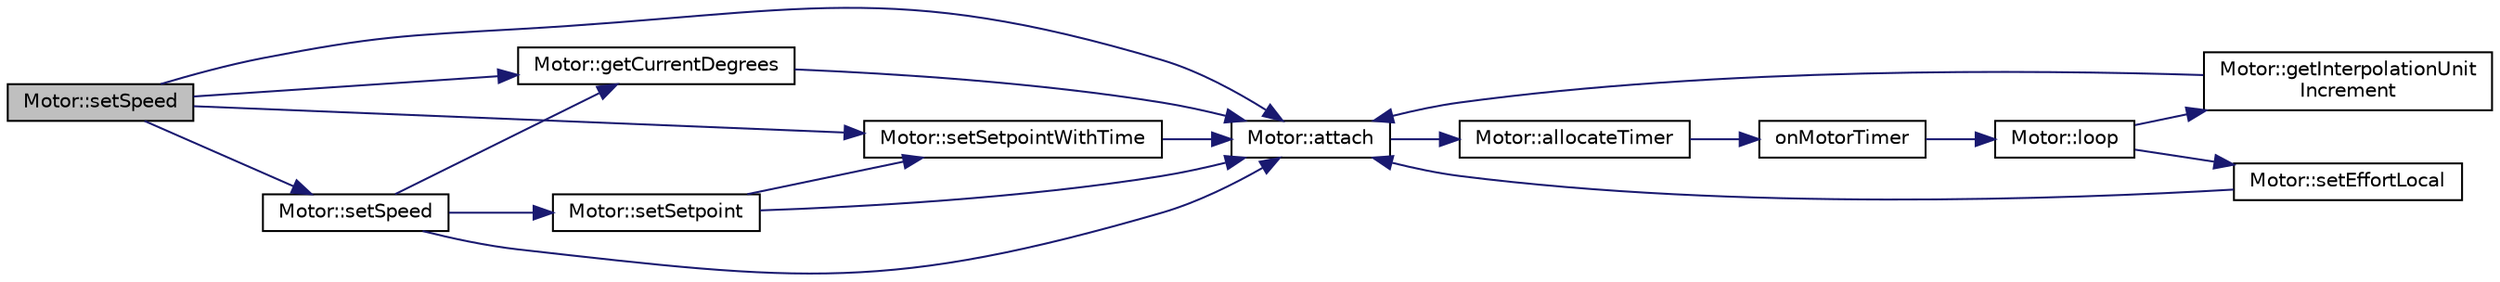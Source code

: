 digraph "Motor::setSpeed"
{
 // LATEX_PDF_SIZE
  edge [fontname="Helvetica",fontsize="10",labelfontname="Helvetica",labelfontsize="10"];
  node [fontname="Helvetica",fontsize="10",shape=record];
  rankdir="LR";
  Node1 [label="Motor::setSpeed",height=0.2,width=0.4,color="black", fillcolor="grey75", style="filled", fontcolor="black",tooltip=" "];
  Node1 -> Node2 [color="midnightblue",fontsize="10",style="solid",fontname="Helvetica"];
  Node2 [label="Motor::attach",height=0.2,width=0.4,color="black", fillcolor="white", style="filled",URL="$classMotor.html#a1d359b5a58005e36f3eef43dcd929da7",tooltip="Attach the motors hardware."];
  Node2 -> Node3 [color="midnightblue",fontsize="10",style="solid",fontname="Helvetica"];
  Node3 [label="Motor::allocateTimer",height=0.2,width=0.4,color="black", fillcolor="white", style="filled",URL="$classMotor.html#aa5dbe98f9cbaebd430bf1b7841d4bbc0",tooltip=" "];
  Node3 -> Node4 [color="midnightblue",fontsize="10",style="solid",fontname="Helvetica"];
  Node4 [label="onMotorTimer",height=0.2,width=0.4,color="black", fillcolor="white", style="filled",URL="$Motor_8cpp.html#adb66b9c7a2544338725556bce116d5df",tooltip=" "];
  Node4 -> Node5 [color="midnightblue",fontsize="10",style="solid",fontname="Helvetica"];
  Node5 [label="Motor::loop",height=0.2,width=0.4,color="black", fillcolor="white", style="filled",URL="$classMotor.html#a2db9c1833fe2b9e5b1b1e4b9e5d4c4ee",tooltip=" "];
  Node5 -> Node6 [color="midnightblue",fontsize="10",style="solid",fontname="Helvetica"];
  Node6 [label="Motor::getInterpolationUnit\lIncrement",height=0.2,width=0.4,color="black", fillcolor="white", style="filled",URL="$classMotor.html#aee3b24180cc7221ab63e1c2c32363693",tooltip=" "];
  Node6 -> Node2 [color="midnightblue",fontsize="10",style="solid",fontname="Helvetica"];
  Node5 -> Node7 [color="midnightblue",fontsize="10",style="solid",fontname="Helvetica"];
  Node7 [label="Motor::setEffortLocal",height=0.2,width=0.4,color="black", fillcolor="white", style="filled",URL="$classMotor.html#adc069b762efb5288612fa03b00c86dbf",tooltip=" "];
  Node7 -> Node2 [color="midnightblue",fontsize="10",style="solid",fontname="Helvetica"];
  Node1 -> Node8 [color="midnightblue",fontsize="10",style="solid",fontname="Helvetica"];
  Node8 [label="Motor::getCurrentDegrees",height=0.2,width=0.4,color="black", fillcolor="white", style="filled",URL="$classMotor.html#a7a84e0d2676d7420219b6e7f67e69038",tooltip=" "];
  Node8 -> Node2 [color="midnightblue",fontsize="10",style="solid",fontname="Helvetica"];
  Node1 -> Node9 [color="midnightblue",fontsize="10",style="solid",fontname="Helvetica"];
  Node9 [label="Motor::setSetpointWithTime",height=0.2,width=0.4,color="black", fillcolor="white", style="filled",URL="$classMotor.html#a9cdbe8186e8b6337e14743c4d2a37bc6",tooltip=" "];
  Node9 -> Node2 [color="midnightblue",fontsize="10",style="solid",fontname="Helvetica"];
  Node1 -> Node10 [color="midnightblue",fontsize="10",style="solid",fontname="Helvetica"];
  Node10 [label="Motor::setSpeed",height=0.2,width=0.4,color="black", fillcolor="white", style="filled",URL="$classMotor.html#ae102736b89a54891b9ed74d825d70da5",tooltip=" "];
  Node10 -> Node2 [color="midnightblue",fontsize="10",style="solid",fontname="Helvetica"];
  Node10 -> Node8 [color="midnightblue",fontsize="10",style="solid",fontname="Helvetica"];
  Node10 -> Node11 [color="midnightblue",fontsize="10",style="solid",fontname="Helvetica"];
  Node11 [label="Motor::setSetpoint",height=0.2,width=0.4,color="black", fillcolor="white", style="filled",URL="$classMotor.html#a10ffc9b2378be87665ef08a26db88ba3",tooltip=" "];
  Node11 -> Node2 [color="midnightblue",fontsize="10",style="solid",fontname="Helvetica"];
  Node11 -> Node9 [color="midnightblue",fontsize="10",style="solid",fontname="Helvetica"];
}
